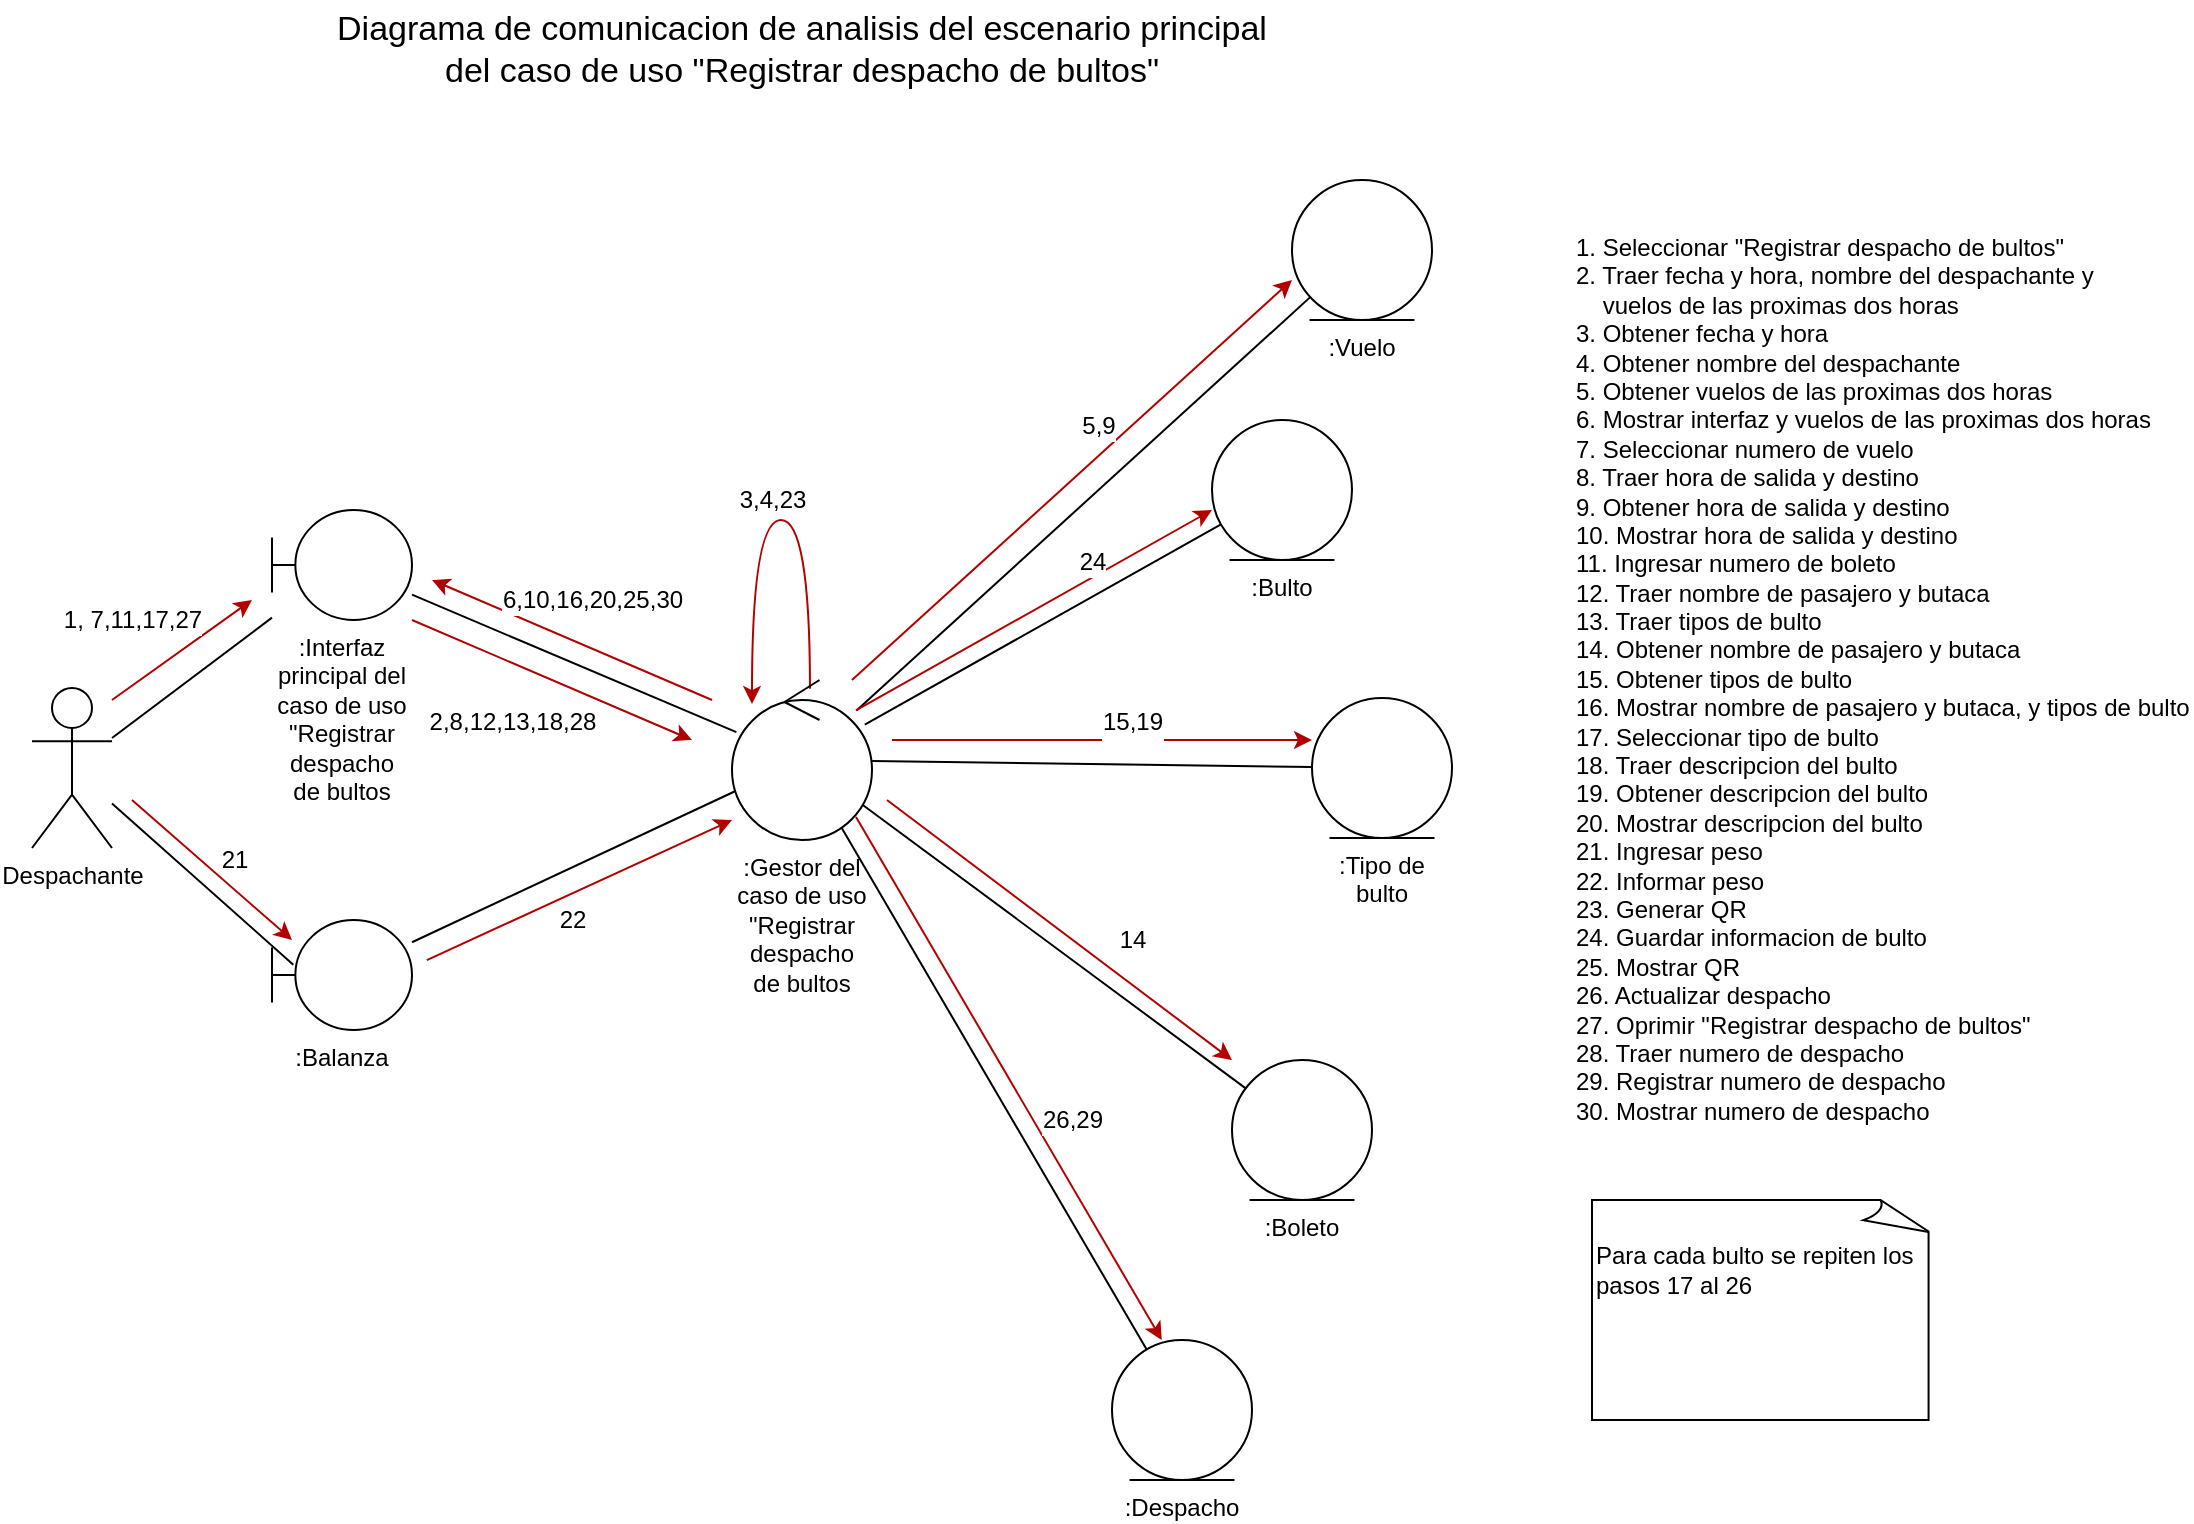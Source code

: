<mxfile version="20.8.16" type="device"><diagram name="Page-1" id="2tBTcVzrIvbr-iKvBKCx"><mxGraphModel dx="1481" dy="1230" grid="1" gridSize="10" guides="1" tooltips="1" connect="1" arrows="1" fold="1" page="1" pageScale="1" pageWidth="1169" pageHeight="827" math="0" shadow="0"><root><mxCell id="0"/><mxCell id="1" parent="0"/><mxCell id="baoVQheLeEcwrPNwyQy6-19" style="edgeStyle=none;rounded=0;orthogonalLoop=1;jettySize=auto;html=1;fontSize=17;endArrow=none;endFill=0;" edge="1" parent="1" source="baoVQheLeEcwrPNwyQy6-1" target="baoVQheLeEcwrPNwyQy6-2"><mxGeometry relative="1" as="geometry"/></mxCell><mxCell id="baoVQheLeEcwrPNwyQy6-20" style="edgeStyle=none;rounded=0;orthogonalLoop=1;jettySize=auto;html=1;entryX=0.152;entryY=0.406;entryDx=0;entryDy=0;entryPerimeter=0;fontSize=17;endArrow=none;endFill=0;" edge="1" parent="1" source="baoVQheLeEcwrPNwyQy6-1" target="baoVQheLeEcwrPNwyQy6-3"><mxGeometry relative="1" as="geometry"/></mxCell><mxCell id="baoVQheLeEcwrPNwyQy6-1" value="Despachante" style="shape=umlActor;verticalLabelPosition=bottom;verticalAlign=top;html=1;" vertex="1" parent="1"><mxGeometry x="20" y="354" width="40" height="80" as="geometry"/></mxCell><mxCell id="baoVQheLeEcwrPNwyQy6-17" style="rounded=0;orthogonalLoop=1;jettySize=auto;html=1;fontSize=17;endArrow=none;endFill=0;" edge="1" parent="1" source="baoVQheLeEcwrPNwyQy6-2" target="baoVQheLeEcwrPNwyQy6-4"><mxGeometry relative="1" as="geometry"/></mxCell><mxCell id="baoVQheLeEcwrPNwyQy6-2" value=":Interfaz principal del caso de uso &quot;Registrar despacho de bultos" style="shape=umlBoundary;whiteSpace=wrap;html=1;labelPosition=center;verticalLabelPosition=bottom;align=center;verticalAlign=top;" vertex="1" parent="1"><mxGeometry x="140" y="265" width="70" height="55" as="geometry"/></mxCell><mxCell id="baoVQheLeEcwrPNwyQy6-18" style="edgeStyle=none;rounded=0;orthogonalLoop=1;jettySize=auto;html=1;fontSize=17;endArrow=none;endFill=0;" edge="1" parent="1" source="baoVQheLeEcwrPNwyQy6-3" target="baoVQheLeEcwrPNwyQy6-4"><mxGeometry relative="1" as="geometry"/></mxCell><mxCell id="baoVQheLeEcwrPNwyQy6-3" value=":Balanza" style="shape=umlBoundary;whiteSpace=wrap;html=1;labelPosition=center;verticalLabelPosition=bottom;align=center;verticalAlign=top;" vertex="1" parent="1"><mxGeometry x="140" y="470" width="70" height="55" as="geometry"/></mxCell><mxCell id="baoVQheLeEcwrPNwyQy6-21" style="edgeStyle=none;rounded=0;orthogonalLoop=1;jettySize=auto;html=1;fontSize=17;endArrow=none;endFill=0;" edge="1" parent="1" source="baoVQheLeEcwrPNwyQy6-4" target="baoVQheLeEcwrPNwyQy6-5"><mxGeometry relative="1" as="geometry"/></mxCell><mxCell id="baoVQheLeEcwrPNwyQy6-22" style="edgeStyle=none;rounded=0;orthogonalLoop=1;jettySize=auto;html=1;fontSize=17;endArrow=none;endFill=0;" edge="1" parent="1" source="baoVQheLeEcwrPNwyQy6-4" target="baoVQheLeEcwrPNwyQy6-9"><mxGeometry relative="1" as="geometry"/></mxCell><mxCell id="baoVQheLeEcwrPNwyQy6-23" style="edgeStyle=none;rounded=0;orthogonalLoop=1;jettySize=auto;html=1;fontSize=17;endArrow=none;endFill=0;" edge="1" parent="1" source="baoVQheLeEcwrPNwyQy6-4" target="baoVQheLeEcwrPNwyQy6-6"><mxGeometry relative="1" as="geometry"/></mxCell><mxCell id="baoVQheLeEcwrPNwyQy6-24" style="edgeStyle=none;rounded=0;orthogonalLoop=1;jettySize=auto;html=1;fontSize=17;endArrow=none;endFill=0;" edge="1" parent="1" source="baoVQheLeEcwrPNwyQy6-4" target="baoVQheLeEcwrPNwyQy6-7"><mxGeometry relative="1" as="geometry"/></mxCell><mxCell id="baoVQheLeEcwrPNwyQy6-25" style="edgeStyle=none;rounded=0;orthogonalLoop=1;jettySize=auto;html=1;fontSize=17;endArrow=none;endFill=0;" edge="1" parent="1" source="baoVQheLeEcwrPNwyQy6-4" target="baoVQheLeEcwrPNwyQy6-8"><mxGeometry relative="1" as="geometry"/></mxCell><mxCell id="baoVQheLeEcwrPNwyQy6-42" value="3,4,23" style="edgeStyle=orthogonalEdgeStyle;rounded=0;jumpStyle=gap;orthogonalLoop=1;jettySize=auto;html=1;fontSize=12;endArrow=classic;endFill=1;curved=1;fillColor=#e51400;strokeColor=#B20000;exitX=0.557;exitY=0.054;exitDx=0;exitDy=0;exitPerimeter=0;" edge="1" parent="1" source="baoVQheLeEcwrPNwyQy6-4" target="baoVQheLeEcwrPNwyQy6-4"><mxGeometry x="0.006" y="-10" relative="1" as="geometry"><mxPoint x="390" y="160" as="sourcePoint"/><Array as="points"><mxPoint x="380" y="270"/></Array><mxPoint as="offset"/></mxGeometry></mxCell><mxCell id="baoVQheLeEcwrPNwyQy6-4" value=":Gestor del caso de uso &quot;Registrar despacho de bultos" style="ellipse;shape=umlControl;whiteSpace=wrap;html=1;labelPosition=center;verticalLabelPosition=bottom;align=center;verticalAlign=top;" vertex="1" parent="1"><mxGeometry x="370" y="350" width="70" height="80" as="geometry"/></mxCell><mxCell id="baoVQheLeEcwrPNwyQy6-5" value=":Vuelo" style="ellipse;shape=umlEntity;whiteSpace=wrap;html=1;labelPosition=center;verticalLabelPosition=bottom;align=center;verticalAlign=top;" vertex="1" parent="1"><mxGeometry x="650" y="100" width="70" height="70" as="geometry"/></mxCell><mxCell id="baoVQheLeEcwrPNwyQy6-6" value=":Tipo de bulto" style="ellipse;shape=umlEntity;whiteSpace=wrap;html=1;labelPosition=center;verticalLabelPosition=bottom;align=center;verticalAlign=top;" vertex="1" parent="1"><mxGeometry x="660" y="359" width="70" height="70" as="geometry"/></mxCell><mxCell id="baoVQheLeEcwrPNwyQy6-7" value=":Boleto" style="ellipse;shape=umlEntity;whiteSpace=wrap;html=1;labelPosition=center;verticalLabelPosition=bottom;align=center;verticalAlign=top;" vertex="1" parent="1"><mxGeometry x="620" y="540" width="70" height="70" as="geometry"/></mxCell><mxCell id="baoVQheLeEcwrPNwyQy6-8" value=":Despacho" style="ellipse;shape=umlEntity;whiteSpace=wrap;html=1;labelPosition=center;verticalLabelPosition=bottom;align=center;verticalAlign=top;" vertex="1" parent="1"><mxGeometry x="560" y="680" width="70" height="70" as="geometry"/></mxCell><mxCell id="baoVQheLeEcwrPNwyQy6-9" value=":Bulto" style="ellipse;shape=umlEntity;whiteSpace=wrap;html=1;labelPosition=center;verticalLabelPosition=bottom;align=center;verticalAlign=top;" vertex="1" parent="1"><mxGeometry x="610" y="220" width="70" height="70" as="geometry"/></mxCell><mxCell id="baoVQheLeEcwrPNwyQy6-14" value="Diagrama de comunicacion de analisis del escenario principal del caso de uso &quot;Registrar despacho de bultos&quot;" style="text;html=1;strokeColor=none;fillColor=none;align=center;verticalAlign=middle;whiteSpace=wrap;rounded=0;fontSize=17;" vertex="1" parent="1"><mxGeometry x="170" y="10" width="470" height="50" as="geometry"/></mxCell><mxCell id="baoVQheLeEcwrPNwyQy6-26" value="6,10,16,20,25,30" style="rounded=0;orthogonalLoop=1;jettySize=auto;html=1;fontSize=12;endArrow=classic;endFill=1;fillColor=#e51400;strokeColor=#B20000;" edge="1" parent="1"><mxGeometry x="-0.015" y="-22" relative="1" as="geometry"><mxPoint x="360" y="360" as="sourcePoint"/><mxPoint x="220" y="300.0" as="targetPoint"/><mxPoint as="offset"/></mxGeometry></mxCell><mxCell id="baoVQheLeEcwrPNwyQy6-29" value="22" style="edgeStyle=none;rounded=0;orthogonalLoop=1;jettySize=auto;html=1;fontSize=12;endArrow=classic;endFill=1;fillColor=#e51400;strokeColor=#B20000;" edge="1" parent="1"><mxGeometry x="-0.115" y="-12" relative="1" as="geometry"><mxPoint x="217.42" y="490.049" as="sourcePoint"/><mxPoint x="370" y="420" as="targetPoint"/><mxPoint as="offset"/></mxGeometry></mxCell><mxCell id="baoVQheLeEcwrPNwyQy6-30" value="1, 7,11,17,27" style="edgeStyle=none;rounded=0;orthogonalLoop=1;jettySize=auto;html=1;fontSize=12;endArrow=classic;endFill=1;fillColor=#e51400;strokeColor=#B20000;" edge="1" parent="1"><mxGeometry x="-0.27" y="27" relative="1" as="geometry"><mxPoint x="60" y="360" as="sourcePoint"/><mxPoint x="130" y="310.005" as="targetPoint"/><mxPoint as="offset"/></mxGeometry></mxCell><mxCell id="baoVQheLeEcwrPNwyQy6-31" value="&lt;font style=&quot;font-size: 12px;&quot;&gt;2,8,12,13,18,28&lt;/font&gt;" style="rounded=0;orthogonalLoop=1;jettySize=auto;html=1;fontSize=17;endArrow=classic;endFill=1;fillColor=#e51400;strokeColor=#B20000;" edge="1" parent="1"><mxGeometry x="-0.138" y="-26" relative="1" as="geometry"><mxPoint x="210" y="320.0" as="sourcePoint"/><mxPoint x="350" y="380" as="targetPoint"/><mxPoint as="offset"/></mxGeometry></mxCell><mxCell id="baoVQheLeEcwrPNwyQy6-32" value="21" style="edgeStyle=none;rounded=0;orthogonalLoop=1;jettySize=auto;html=1;fontSize=12;endArrow=classic;endFill=1;fillColor=#e51400;strokeColor=#B20000;" edge="1" parent="1"><mxGeometry x="0.08" y="10" relative="1" as="geometry"><mxPoint x="70" y="410.005" as="sourcePoint"/><mxPoint x="150" y="480" as="targetPoint"/><mxPoint x="1" as="offset"/></mxGeometry></mxCell><mxCell id="baoVQheLeEcwrPNwyQy6-33" style="edgeStyle=none;rounded=0;orthogonalLoop=1;jettySize=auto;html=1;fontSize=17;endArrow=classic;endFill=1;fillColor=#e51400;strokeColor=#B20000;entryX=0;entryY=0.714;entryDx=0;entryDy=0;entryPerimeter=0;" edge="1" parent="1" target="baoVQheLeEcwrPNwyQy6-5"><mxGeometry relative="1" as="geometry"><mxPoint x="430" y="350" as="sourcePoint"/><mxPoint x="550" y="160" as="targetPoint"/></mxGeometry></mxCell><mxCell id="baoVQheLeEcwrPNwyQy6-45" value="5,9" style="edgeLabel;html=1;align=center;verticalAlign=middle;resizable=0;points=[];fontSize=12;" vertex="1" connectable="0" parent="baoVQheLeEcwrPNwyQy6-33"><mxGeometry x="0.178" y="1" relative="1" as="geometry"><mxPoint x="-6" y="-9" as="offset"/></mxGeometry></mxCell><mxCell id="baoVQheLeEcwrPNwyQy6-34" style="edgeStyle=none;rounded=0;orthogonalLoop=1;jettySize=auto;html=1;fontSize=17;endArrow=classic;endFill=1;fillColor=#e51400;strokeColor=#B20000;" edge="1" parent="1"><mxGeometry relative="1" as="geometry"><mxPoint x="431.942" y="365.244" as="sourcePoint"/><mxPoint x="610" y="265" as="targetPoint"/></mxGeometry></mxCell><mxCell id="baoVQheLeEcwrPNwyQy6-46" value="24" style="edgeLabel;html=1;align=center;verticalAlign=middle;resizable=0;points=[];fontSize=12;" vertex="1" connectable="0" parent="baoVQheLeEcwrPNwyQy6-34"><mxGeometry x="0.61" y="1" relative="1" as="geometry"><mxPoint x="-25" y="7" as="offset"/></mxGeometry></mxCell><mxCell id="baoVQheLeEcwrPNwyQy6-35" value="&lt;font style=&quot;font-size: 12px;&quot;&gt;15,19&lt;/font&gt;" style="edgeStyle=none;rounded=0;orthogonalLoop=1;jettySize=auto;html=1;fontSize=17;endArrow=classic;endFill=1;fillColor=#e51400;strokeColor=#B20000;" edge="1" parent="1"><mxGeometry x="0.143" y="10" relative="1" as="geometry"><mxPoint x="449.998" y="380.002" as="sourcePoint"/><mxPoint x="660" y="380" as="targetPoint"/><mxPoint as="offset"/></mxGeometry></mxCell><mxCell id="baoVQheLeEcwrPNwyQy6-36" value="14" style="edgeStyle=none;rounded=0;orthogonalLoop=1;jettySize=auto;html=1;fontSize=12;endArrow=classic;endFill=1;fillColor=#e51400;strokeColor=#B20000;" edge="1" parent="1"><mxGeometry x="0.296" y="18" relative="1" as="geometry"><mxPoint x="447.485" y="410.004" as="sourcePoint"/><mxPoint x="620" y="540" as="targetPoint"/><mxPoint as="offset"/></mxGeometry></mxCell><mxCell id="baoVQheLeEcwrPNwyQy6-37" value="26,29" style="edgeStyle=none;rounded=0;orthogonalLoop=1;jettySize=auto;html=1;fontSize=12;endArrow=classic;endFill=1;fillColor=#e51400;strokeColor=#B20000;" edge="1" parent="1"><mxGeometry x="0.224" y="17" relative="1" as="geometry"><mxPoint x="432.004" y="418.472" as="sourcePoint"/><mxPoint x="584.886" y="680.005" as="targetPoint"/><mxPoint as="offset"/></mxGeometry></mxCell><mxCell id="baoVQheLeEcwrPNwyQy6-40" value="1. Seleccionar &quot;Registrar despacho de bultos&quot;&lt;br&gt;2. Traer fecha y hora,&amp;nbsp;nombre del despachante y &lt;br&gt;&amp;nbsp; &amp;nbsp; vuelos de las proximas dos horas&lt;br&gt;3. Obtener fecha y hora&lt;br&gt;4. Obtener nombre del despachante&lt;br&gt;5. Obtener vuelos de las proximas dos horas&lt;br&gt;6. Mostrar interfaz y vuelos de las proximas dos horas&lt;br&gt;7. Seleccionar numero de vuelo&lt;br&gt;8. Traer hora de salida y destino&lt;br&gt;9. Obtener hora de salida y destino&lt;br&gt;10. Mostrar hora de salida y destino&lt;br&gt;11. Ingresar numero de boleto&lt;br&gt;12. Traer nombre de pasajero y butaca&lt;br&gt;13. Traer tipos de bulto&lt;br&gt;14. Obtener nombre de pasajero y butaca&lt;br&gt;15. Obtener tipos de bulto&lt;br&gt;16. Mostrar nombre de pasajero y butaca, y tipos de bulto&lt;br&gt;17. Seleccionar tipo de bulto&lt;br&gt;18. Traer descripcion del bulto&lt;br&gt;19. Obtener descripcion del bulto&lt;br&gt;20. Mostrar descripcion del bulto&lt;br&gt;21. Ingresar peso&lt;br&gt;22. Informar peso&lt;br&gt;23. Generar QR&lt;br&gt;24. Guardar informacion de bulto&lt;br&gt;25. Mostrar QR&lt;br&gt;26. Actualizar despacho&lt;br&gt;27. Oprimir &quot;Registrar despacho de bultos&quot;&lt;br&gt;28. Traer numero de despacho&lt;br&gt;29. Registrar numero de despacho&lt;br&gt;30. Mostrar numero de despacho" style="text;html=1;strokeColor=none;fillColor=none;align=left;verticalAlign=top;whiteSpace=wrap;rounded=0;fontSize=12;" vertex="1" parent="1"><mxGeometry x="790" y="120" width="310" height="450" as="geometry"/></mxCell><mxCell id="baoVQheLeEcwrPNwyQy6-49" value="&lt;br&gt;Para cada bulto se repiten los pasos 17 al 26" style="whiteSpace=wrap;html=1;shape=mxgraph.basic.document;fontSize=12;align=left;verticalAlign=top;" vertex="1" parent="1"><mxGeometry x="800" y="610" width="170" height="110" as="geometry"/></mxCell></root></mxGraphModel></diagram></mxfile>